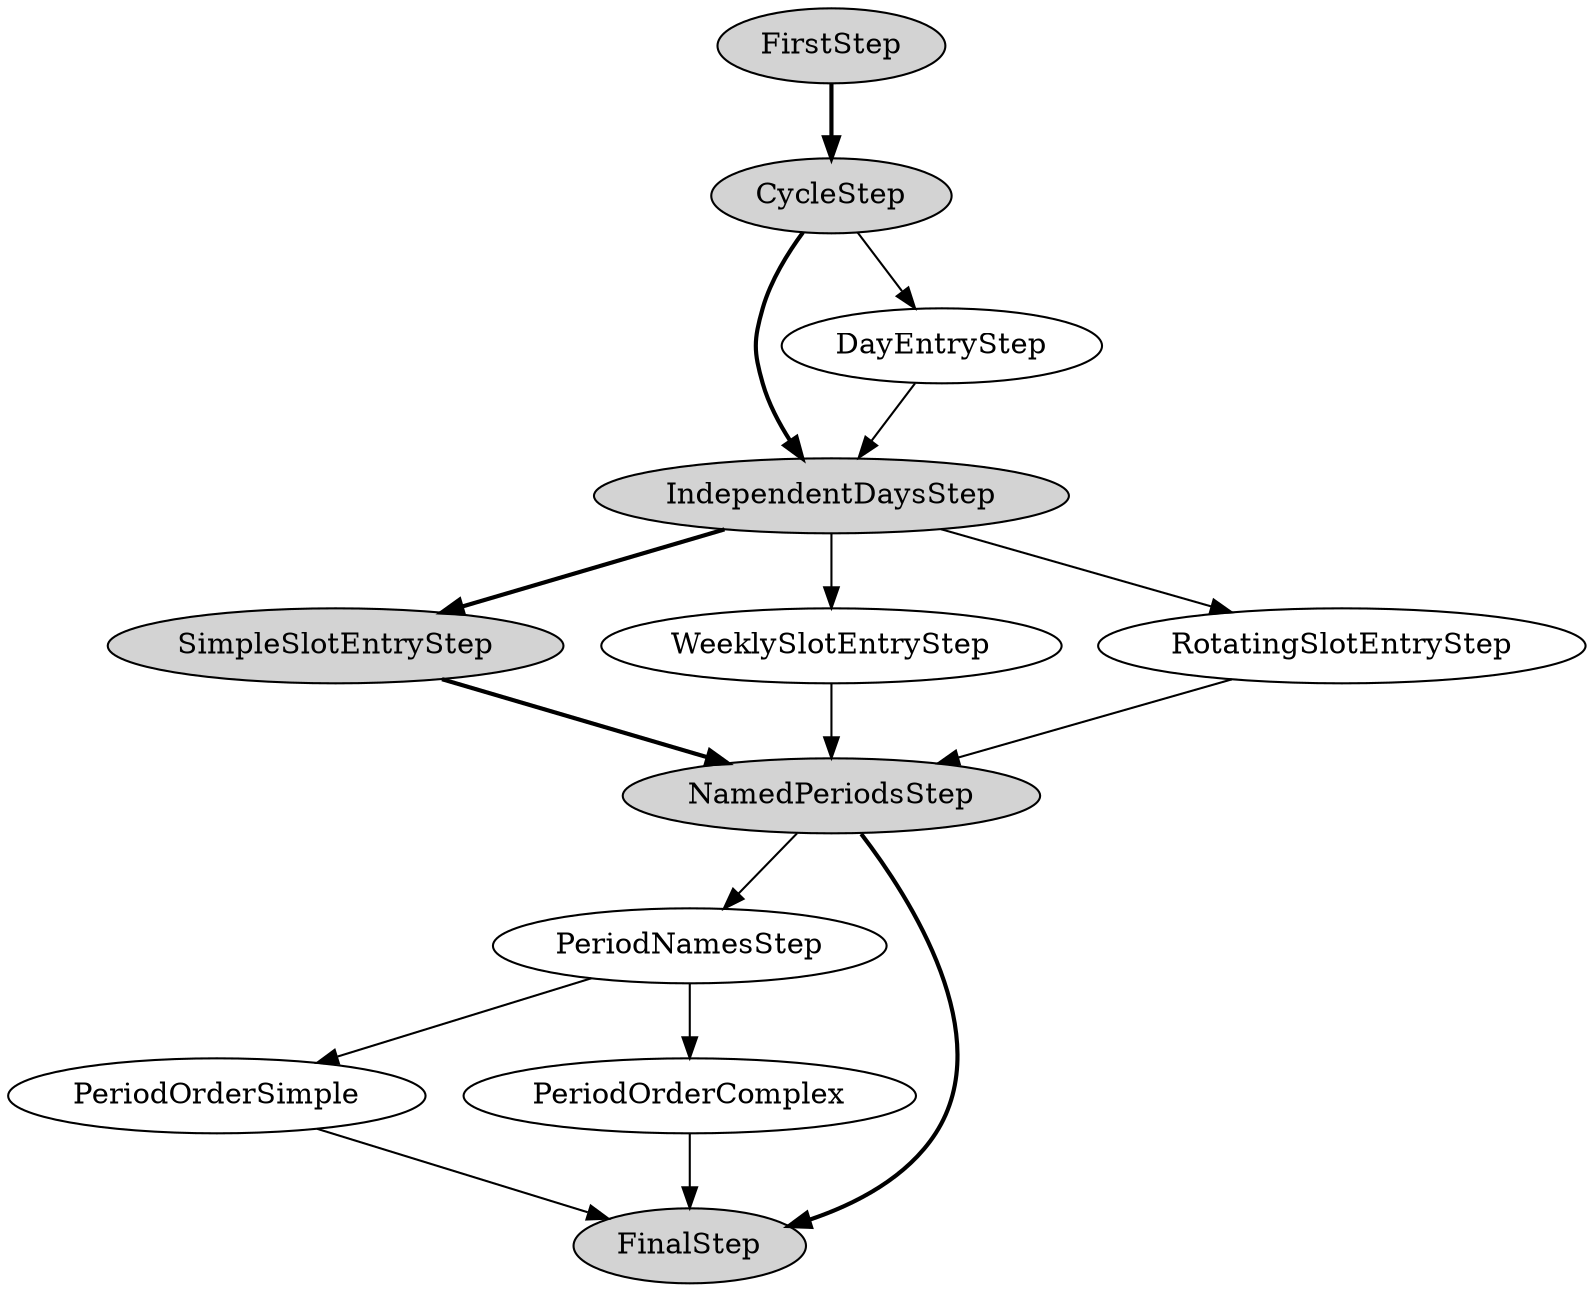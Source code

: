 digraph "Timetable Schema Wizard" {
  FirstStep -> CycleStep [style="bold"];
  CycleStep -> IndependentDaysStep [style="bold"];
  CycleStep -> DayEntryStep;
  DayEntryStep -> IndependentDaysStep;
  IndependentDaysStep -> SimpleSlotEntryStep [style="bold"];
  IndependentDaysStep -> WeeklySlotEntryStep;
  IndependentDaysStep -> RotatingSlotEntryStep;
  SimpleSlotEntryStep -> NamedPeriodsStep [style="bold"];
  RotatingSlotEntryStep -> NamedPeriodsStep;
  WeeklySlotEntryStep -> NamedPeriodsStep;
  NamedPeriodsStep -> PeriodNamesStep;
  NamedPeriodsStep -> FinalStep [style="bold"];
  PeriodNamesStep -> PeriodOrderSimple;
  PeriodNamesStep -> PeriodOrderComplex;
  PeriodOrderSimple -> FinalStep;
  PeriodOrderComplex -> FinalStep;

  FirstStep[style="filled"];
  CycleStep[style="filled"];
  IndependentDaysStep[style="filled"];
  SimpleSlotEntryStep[style="filled"];
  NamedPeriodsStep[style="filled"];
  FinalStep[style="filled"];
}
